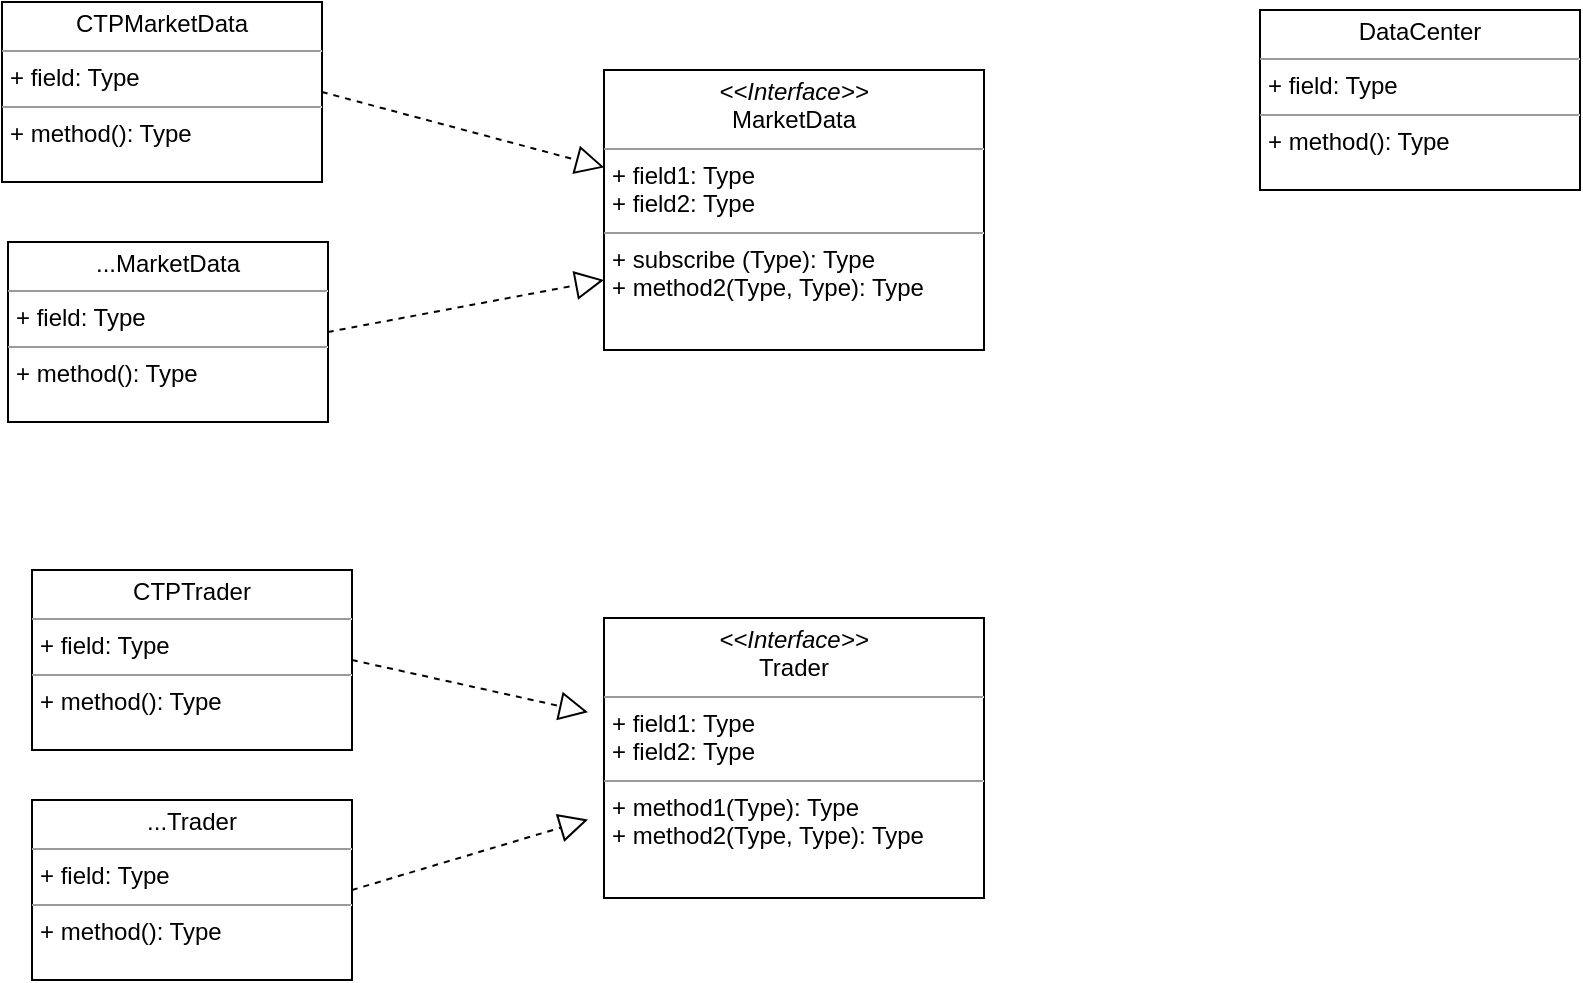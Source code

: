 <mxfile version="20.2.8" type="github">
  <diagram id="gzcLncfyu2RjhO8Vb5th" name="第 1 页">
    <mxGraphModel dx="1656" dy="574" grid="0" gridSize="10" guides="1" tooltips="1" connect="1" arrows="1" fold="1" page="0" pageScale="1" pageWidth="827" pageHeight="1169" math="0" shadow="0">
      <root>
        <mxCell id="0" />
        <mxCell id="1" parent="0" />
        <mxCell id="A8RhbO1rcjVdho5e5Z4h-17" value="&lt;p style=&quot;margin:0px;margin-top:4px;text-align:center;&quot;&gt;&lt;i&gt;&amp;lt;&amp;lt;Interface&amp;gt;&amp;gt;&lt;/i&gt;&lt;br&gt;MarketData&lt;/p&gt;&lt;hr size=&quot;1&quot;&gt;&lt;p style=&quot;margin:0px;margin-left:4px;&quot;&gt;+ field1: Type&lt;br&gt;+ field2: Type&lt;/p&gt;&lt;hr size=&quot;1&quot;&gt;&lt;p style=&quot;margin:0px;margin-left:4px;&quot;&gt;+ subscribe&amp;nbsp;(Type): Type&lt;br&gt;+ method2(Type, Type): Type&lt;/p&gt;" style="verticalAlign=top;align=left;overflow=fill;fontSize=12;fontFamily=Helvetica;html=1;hachureGap=4;" vertex="1" parent="1">
          <mxGeometry x="-257" y="119" width="190" height="140" as="geometry" />
        </mxCell>
        <mxCell id="A8RhbO1rcjVdho5e5Z4h-18" value="&lt;p style=&quot;margin:0px;margin-top:4px;text-align:center;&quot;&gt;CTPMarketData&lt;br&gt;&lt;/p&gt;&lt;hr size=&quot;1&quot;&gt;&lt;p style=&quot;margin:0px;margin-left:4px;&quot;&gt;+ field: Type&lt;/p&gt;&lt;hr size=&quot;1&quot;&gt;&lt;p style=&quot;margin:0px;margin-left:4px;&quot;&gt;+ method(): Type&lt;/p&gt;" style="verticalAlign=top;align=left;overflow=fill;fontSize=12;fontFamily=Helvetica;html=1;hachureGap=4;" vertex="1" parent="1">
          <mxGeometry x="-558" y="85" width="160" height="90" as="geometry" />
        </mxCell>
        <mxCell id="A8RhbO1rcjVdho5e5Z4h-19" value="&lt;p style=&quot;margin:0px;margin-top:4px;text-align:center;&quot;&gt;...MarketData&lt;br&gt;&lt;/p&gt;&lt;hr size=&quot;1&quot;&gt;&lt;p style=&quot;margin:0px;margin-left:4px;&quot;&gt;+ field: Type&lt;/p&gt;&lt;hr size=&quot;1&quot;&gt;&lt;p style=&quot;margin:0px;margin-left:4px;&quot;&gt;+ method(): Type&lt;/p&gt;" style="verticalAlign=top;align=left;overflow=fill;fontSize=12;fontFamily=Helvetica;html=1;hachureGap=4;" vertex="1" parent="1">
          <mxGeometry x="-555" y="205" width="160" height="90" as="geometry" />
        </mxCell>
        <mxCell id="A8RhbO1rcjVdho5e5Z4h-22" value="&lt;p style=&quot;margin:0px;margin-top:4px;text-align:center;&quot;&gt;DataCenter&lt;br&gt;&lt;/p&gt;&lt;hr size=&quot;1&quot;&gt;&lt;p style=&quot;margin:0px;margin-left:4px;&quot;&gt;+ field: Type&lt;/p&gt;&lt;hr size=&quot;1&quot;&gt;&lt;p style=&quot;margin:0px;margin-left:4px;&quot;&gt;+ method(): Type&lt;/p&gt;" style="verticalAlign=top;align=left;overflow=fill;fontSize=12;fontFamily=Helvetica;html=1;hachureGap=4;" vertex="1" parent="1">
          <mxGeometry x="71" y="89" width="160" height="90" as="geometry" />
        </mxCell>
        <mxCell id="A8RhbO1rcjVdho5e5Z4h-23" value="&lt;p style=&quot;margin:0px;margin-top:4px;text-align:center;&quot;&gt;&lt;i&gt;&amp;lt;&amp;lt;Interface&amp;gt;&amp;gt;&lt;/i&gt;&lt;br&gt;Trader&lt;/p&gt;&lt;hr size=&quot;1&quot;&gt;&lt;p style=&quot;margin:0px;margin-left:4px;&quot;&gt;+ field1: Type&lt;br&gt;+ field2: Type&lt;/p&gt;&lt;hr size=&quot;1&quot;&gt;&lt;p style=&quot;margin:0px;margin-left:4px;&quot;&gt;+ method1(Type): Type&lt;br&gt;+ method2(Type, Type): Type&lt;/p&gt;" style="verticalAlign=top;align=left;overflow=fill;fontSize=12;fontFamily=Helvetica;html=1;hachureGap=4;" vertex="1" parent="1">
          <mxGeometry x="-257" y="393" width="190" height="140" as="geometry" />
        </mxCell>
        <mxCell id="A8RhbO1rcjVdho5e5Z4h-25" value="&lt;p style=&quot;margin:0px;margin-top:4px;text-align:center;&quot;&gt;CTPTrader&lt;/p&gt;&lt;hr size=&quot;1&quot;&gt;&lt;p style=&quot;margin:0px;margin-left:4px;&quot;&gt;+ field: Type&lt;/p&gt;&lt;hr size=&quot;1&quot;&gt;&lt;p style=&quot;margin:0px;margin-left:4px;&quot;&gt;+ method(): Type&lt;/p&gt;" style="verticalAlign=top;align=left;overflow=fill;fontSize=12;fontFamily=Helvetica;html=1;hachureGap=4;" vertex="1" parent="1">
          <mxGeometry x="-543" y="369" width="160" height="90" as="geometry" />
        </mxCell>
        <mxCell id="A8RhbO1rcjVdho5e5Z4h-26" value="&lt;p style=&quot;margin:0px;margin-top:4px;text-align:center;&quot;&gt;...Trader&lt;/p&gt;&lt;hr size=&quot;1&quot;&gt;&lt;p style=&quot;margin:0px;margin-left:4px;&quot;&gt;+ field: Type&lt;/p&gt;&lt;hr size=&quot;1&quot;&gt;&lt;p style=&quot;margin:0px;margin-left:4px;&quot;&gt;+ method(): Type&lt;/p&gt;" style="verticalAlign=top;align=left;overflow=fill;fontSize=12;fontFamily=Helvetica;html=1;hachureGap=4;" vertex="1" parent="1">
          <mxGeometry x="-543" y="484" width="160" height="90" as="geometry" />
        </mxCell>
        <mxCell id="A8RhbO1rcjVdho5e5Z4h-27" value="" style="endArrow=block;dashed=1;endFill=0;endSize=12;html=1;rounded=0;sourcePerimeterSpacing=8;targetPerimeterSpacing=8;curved=1;exitX=1;exitY=0.5;exitDx=0;exitDy=0;entryX=0.001;entryY=0.348;entryDx=0;entryDy=0;entryPerimeter=0;" edge="1" parent="1" source="A8RhbO1rcjVdho5e5Z4h-18" target="A8RhbO1rcjVdho5e5Z4h-17">
          <mxGeometry width="160" relative="1" as="geometry">
            <mxPoint x="-363" y="133" as="sourcePoint" />
            <mxPoint x="-203" y="133.29" as="targetPoint" />
          </mxGeometry>
        </mxCell>
        <mxCell id="A8RhbO1rcjVdho5e5Z4h-28" value="" style="endArrow=block;dashed=1;endFill=0;endSize=12;html=1;rounded=0;sourcePerimeterSpacing=8;targetPerimeterSpacing=8;curved=1;exitX=1;exitY=0.5;exitDx=0;exitDy=0;entryX=0;entryY=0.75;entryDx=0;entryDy=0;" edge="1" parent="1" source="A8RhbO1rcjVdho5e5Z4h-19" target="A8RhbO1rcjVdho5e5Z4h-17">
          <mxGeometry width="160" relative="1" as="geometry">
            <mxPoint x="-390" y="188" as="sourcePoint" />
            <mxPoint x="-183" y="262.0" as="targetPoint" />
          </mxGeometry>
        </mxCell>
        <mxCell id="A8RhbO1rcjVdho5e5Z4h-29" value="" style="endArrow=block;dashed=1;endFill=0;endSize=12;html=1;rounded=0;sourcePerimeterSpacing=8;targetPerimeterSpacing=8;curved=1;exitX=1;exitY=0.5;exitDx=0;exitDy=0;" edge="1" parent="1" source="A8RhbO1rcjVdho5e5Z4h-25" target="A8RhbO1rcjVdho5e5Z4h-23">
          <mxGeometry width="160" relative="1" as="geometry">
            <mxPoint x="-485" y="227" as="sourcePoint" />
            <mxPoint x="-347" y="201.0" as="targetPoint" />
          </mxGeometry>
        </mxCell>
        <mxCell id="A8RhbO1rcjVdho5e5Z4h-30" value="" style="endArrow=block;dashed=1;endFill=0;endSize=12;html=1;rounded=0;sourcePerimeterSpacing=8;targetPerimeterSpacing=8;curved=1;exitX=1;exitY=0.5;exitDx=0;exitDy=0;" edge="1" parent="1" source="A8RhbO1rcjVdho5e5Z4h-26" target="A8RhbO1rcjVdho5e5Z4h-23">
          <mxGeometry width="160" relative="1" as="geometry">
            <mxPoint x="-373" y="424" as="sourcePoint" />
            <mxPoint x="-310" y="440.699" as="targetPoint" />
          </mxGeometry>
        </mxCell>
      </root>
    </mxGraphModel>
  </diagram>
</mxfile>
